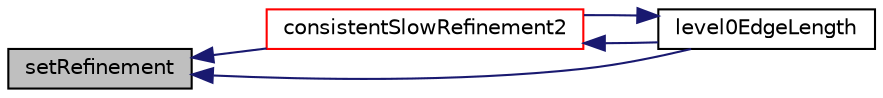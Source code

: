 digraph "setRefinement"
{
  bgcolor="transparent";
  edge [fontname="Helvetica",fontsize="10",labelfontname="Helvetica",labelfontsize="10"];
  node [fontname="Helvetica",fontsize="10",shape=record];
  rankdir="LR";
  Node4757 [label="setRefinement",height=0.2,width=0.4,color="black", fillcolor="grey75", style="filled", fontcolor="black"];
  Node4757 -> Node4758 [dir="back",color="midnightblue",fontsize="10",style="solid",fontname="Helvetica"];
  Node4758 [label="consistentSlowRefinement2",height=0.2,width=0.4,color="red",URL="$a22413.html#aeb8716163dcd0280ef71a13d2f7814a8",tooltip="Like consistentSlowRefinement but uses different meshWave. "];
  Node4758 -> Node4762 [dir="back",color="midnightblue",fontsize="10",style="solid",fontname="Helvetica"];
  Node4762 [label="level0EdgeLength",height=0.2,width=0.4,color="black",URL="$a22413.html#a5038ef57fdb5e24db3472bc037c5a270",tooltip="Typical edge length between unrefined points. "];
  Node4762 -> Node4758 [dir="back",color="midnightblue",fontsize="10",style="solid",fontname="Helvetica"];
  Node4757 -> Node4762 [dir="back",color="midnightblue",fontsize="10",style="solid",fontname="Helvetica"];
}
